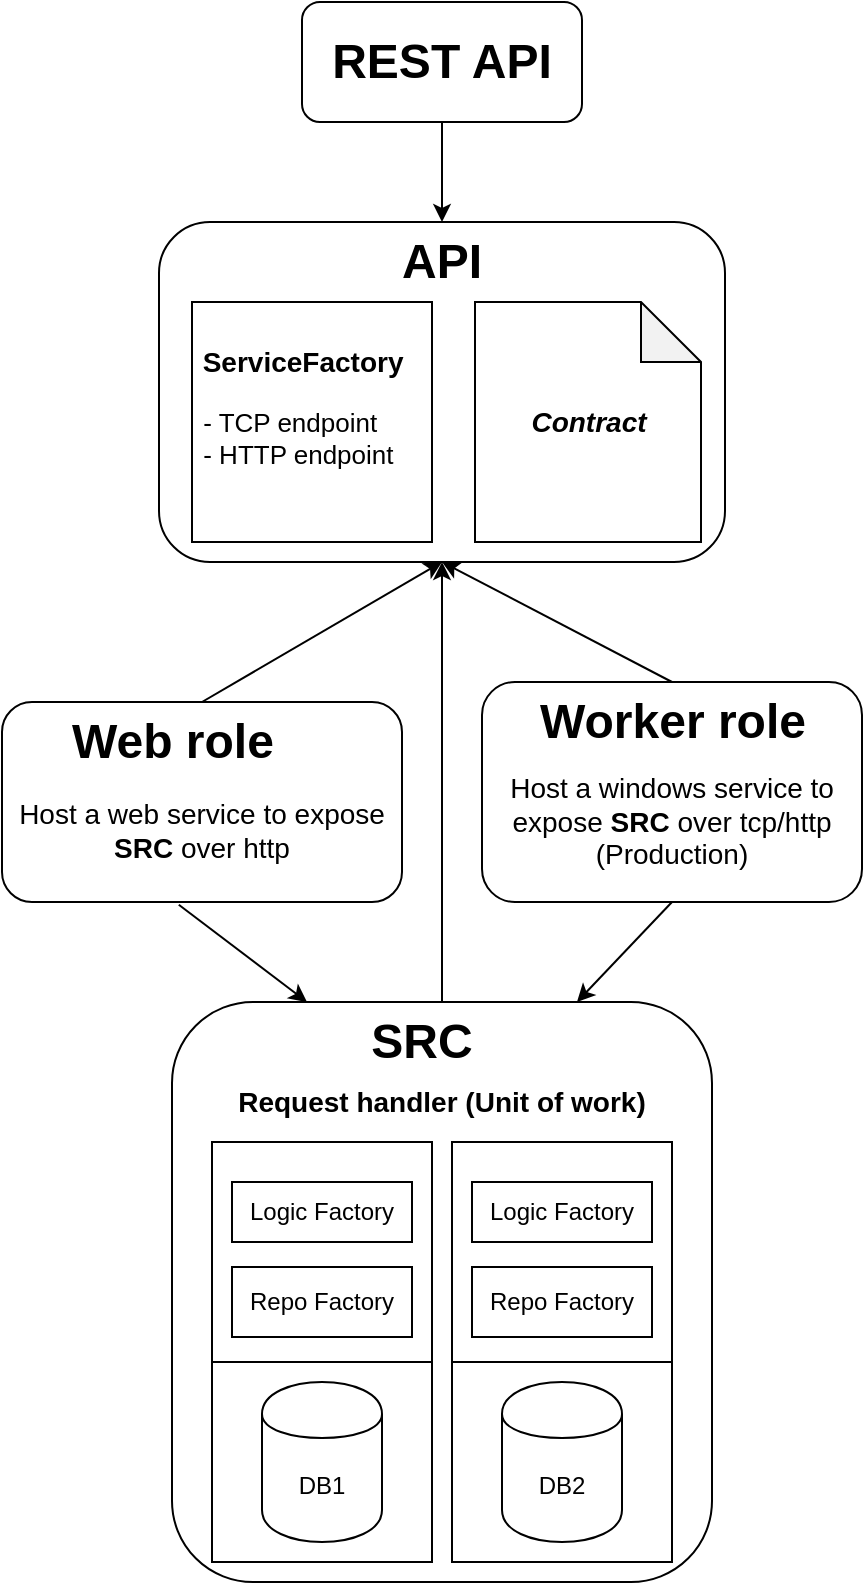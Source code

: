 <mxfile version="12.1.3" type="device" pages="1"><diagram id="-uZwOMB8YupB9O63axNw" name="Page-1"><mxGraphModel dx="1872" dy="712" grid="1" gridSize="10" guides="1" tooltips="1" connect="1" arrows="1" fold="1" page="1" pageScale="1" pageWidth="827" pageHeight="1169" math="0" shadow="0"><root><mxCell id="0"/><mxCell id="1" parent="0"/><mxCell id="32SJNhiHr0Khr-Fr_XiG-1" value="" style="rounded=1;whiteSpace=wrap;html=1;" parent="1" vertex="1"><mxGeometry x="278.5" y="160" width="283" height="170" as="geometry"/></mxCell><mxCell id="32SJNhiHr0Khr-Fr_XiG-3" value="&lt;b&gt;&lt;font style=&quot;font-size: 14px&quot;&gt;&lt;i&gt;Contract&lt;/i&gt;&lt;/font&gt;&lt;/b&gt;" style="shape=note;whiteSpace=wrap;html=1;backgroundOutline=1;darkOpacity=0.05;" parent="1" vertex="1"><mxGeometry x="436.5" y="200" width="113" height="120" as="geometry"/></mxCell><mxCell id="32SJNhiHr0Khr-Fr_XiG-5" value="&lt;font style=&quot;font-size: 12px&quot;&gt;&lt;b&gt;&lt;font style=&quot;font-size: 24px&quot;&gt;API&lt;/font&gt;&lt;/b&gt;&lt;/font&gt;" style="text;html=1;strokeColor=none;fillColor=none;align=center;verticalAlign=middle;whiteSpace=wrap;rounded=0;" parent="1" vertex="1"><mxGeometry x="400" y="170" width="40" height="20" as="geometry"/></mxCell><mxCell id="32SJNhiHr0Khr-Fr_XiG-6" value="" style="rounded=1;whiteSpace=wrap;html=1;" parent="1" vertex="1"><mxGeometry x="285" y="550" width="270" height="290" as="geometry"/></mxCell><mxCell id="32SJNhiHr0Khr-Fr_XiG-10" value="" style="rounded=0;whiteSpace=wrap;html=1;" parent="1" vertex="1"><mxGeometry x="425" y="730" width="110" height="100" as="geometry"/></mxCell><mxCell id="32SJNhiHr0Khr-Fr_XiG-8" value="DB2" style="shape=cylinder;whiteSpace=wrap;html=1;boundedLbl=1;backgroundOutline=1;" parent="1" vertex="1"><mxGeometry x="450" y="740" width="60" height="80" as="geometry"/></mxCell><mxCell id="32SJNhiHr0Khr-Fr_XiG-13" value="" style="rounded=0;whiteSpace=wrap;html=1;strokeColor=#000000;" parent="1" vertex="1"><mxGeometry x="425" y="620" width="110" height="110" as="geometry"/></mxCell><mxCell id="32SJNhiHr0Khr-Fr_XiG-12" value="Logic Factory" style="rounded=0;whiteSpace=wrap;html=1;strokeColor=#000000;" parent="1" vertex="1"><mxGeometry x="435" y="640" width="90" height="30" as="geometry"/></mxCell><mxCell id="32SJNhiHr0Khr-Fr_XiG-11" value="Repo Factory" style="rounded=0;whiteSpace=wrap;html=1;strokeColor=#000000;" parent="1" vertex="1"><mxGeometry x="435" y="682.5" width="90" height="35" as="geometry"/></mxCell><mxCell id="32SJNhiHr0Khr-Fr_XiG-16" value="" style="rounded=0;whiteSpace=wrap;html=1;" parent="1" vertex="1"><mxGeometry x="305" y="730" width="110" height="100" as="geometry"/></mxCell><mxCell id="32SJNhiHr0Khr-Fr_XiG-17" value="DB1" style="shape=cylinder;whiteSpace=wrap;html=1;boundedLbl=1;backgroundOutline=1;" parent="1" vertex="1"><mxGeometry x="330" y="740" width="60" height="80" as="geometry"/></mxCell><mxCell id="32SJNhiHr0Khr-Fr_XiG-18" value="" style="rounded=0;whiteSpace=wrap;html=1;strokeColor=#000000;" parent="1" vertex="1"><mxGeometry x="305" y="620" width="110" height="110" as="geometry"/></mxCell><mxCell id="32SJNhiHr0Khr-Fr_XiG-19" value="Logic Factory" style="rounded=0;whiteSpace=wrap;html=1;strokeColor=#000000;" parent="1" vertex="1"><mxGeometry x="315" y="640" width="90" height="30" as="geometry"/></mxCell><mxCell id="32SJNhiHr0Khr-Fr_XiG-20" value="Repo Factory" style="rounded=0;whiteSpace=wrap;html=1;strokeColor=#000000;" parent="1" vertex="1"><mxGeometry x="315" y="682.5" width="90" height="35" as="geometry"/></mxCell><mxCell id="32SJNhiHr0Khr-Fr_XiG-21" value="&lt;b&gt;&lt;font style=&quot;font-size: 14px&quot;&gt;Request handler (Unit of work)&lt;/font&gt;&lt;/b&gt;" style="text;html=1;strokeColor=none;fillColor=none;align=center;verticalAlign=middle;whiteSpace=wrap;rounded=0;" parent="1" vertex="1"><mxGeometry x="310" y="590" width="220" height="20" as="geometry"/></mxCell><mxCell id="CDAc00EbCJV6ccTfBpgI-1" value="&lt;b&gt;&lt;font style=&quot;font-size: 24px&quot;&gt;SRC&lt;/font&gt;&lt;/b&gt;" style="text;html=1;strokeColor=none;fillColor=none;align=center;verticalAlign=middle;whiteSpace=wrap;rounded=0;" parent="1" vertex="1"><mxGeometry x="390" y="560" width="40" height="20" as="geometry"/></mxCell><mxCell id="CDAc00EbCJV6ccTfBpgI-6" value="&lt;br&gt;&lt;div&gt;&lt;br&gt;&lt;/div&gt;&lt;div&gt;&lt;font style=&quot;font-size: 14px&quot;&gt;Host a web service to expose &lt;b&gt;SRC &lt;/b&gt;over http&lt;/font&gt;&lt;/div&gt;" style="rounded=1;whiteSpace=wrap;html=1;" parent="1" vertex="1"><mxGeometry x="200" y="400" width="200" height="100" as="geometry"/></mxCell><mxCell id="CDAc00EbCJV6ccTfBpgI-7" value="&lt;b&gt;&lt;font style=&quot;font-size: 24px&quot;&gt;Web role&lt;br&gt;&lt;/font&gt;&lt;/b&gt;" style="text;html=1;strokeColor=none;fillColor=none;align=center;verticalAlign=middle;whiteSpace=wrap;rounded=0;" parent="1" vertex="1"><mxGeometry x="207.5" y="410" width="155" height="20" as="geometry"/></mxCell><mxCell id="CDAc00EbCJV6ccTfBpgI-9" value="&lt;br&gt;&lt;div&gt;&lt;br&gt;&lt;/div&gt;&lt;div&gt;&lt;font style=&quot;font-size: 14px&quot;&gt;Host a windows service to expose &lt;b&gt;SRC &lt;/b&gt;over tcp/http (Production)&lt;/font&gt;&lt;/div&gt;" style="rounded=1;whiteSpace=wrap;html=1;" parent="1" vertex="1"><mxGeometry x="440" y="390" width="190" height="110" as="geometry"/></mxCell><mxCell id="CDAc00EbCJV6ccTfBpgI-10" value="&lt;b&gt;&lt;font style=&quot;font-size: 24px&quot;&gt;Worker role&lt;br&gt;&lt;/font&gt;&lt;/b&gt;" style="text;html=1;strokeColor=none;fillColor=none;align=center;verticalAlign=middle;whiteSpace=wrap;rounded=0;" parent="1" vertex="1"><mxGeometry x="457.5" y="400" width="155" height="20" as="geometry"/></mxCell><mxCell id="CDAc00EbCJV6ccTfBpgI-15" value="" style="endArrow=classic;html=1;exitX=0.442;exitY=1.014;exitDx=0;exitDy=0;exitPerimeter=0;entryX=0.25;entryY=0;entryDx=0;entryDy=0;" parent="1" source="CDAc00EbCJV6ccTfBpgI-6" target="32SJNhiHr0Khr-Fr_XiG-6" edge="1"><mxGeometry width="50" height="50" relative="1" as="geometry"><mxPoint x="240" y="830" as="sourcePoint"/><mxPoint x="290" y="780" as="targetPoint"/></mxGeometry></mxCell><mxCell id="CDAc00EbCJV6ccTfBpgI-16" value="" style="endArrow=classic;html=1;exitX=0.5;exitY=1;exitDx=0;exitDy=0;entryX=0.75;entryY=0;entryDx=0;entryDy=0;" parent="1" source="CDAc00EbCJV6ccTfBpgI-9" target="32SJNhiHr0Khr-Fr_XiG-6" edge="1"><mxGeometry width="50" height="50" relative="1" as="geometry"><mxPoint x="240" y="830" as="sourcePoint"/><mxPoint x="290" y="780" as="targetPoint"/></mxGeometry></mxCell><mxCell id="CDAc00EbCJV6ccTfBpgI-17" value="" style="endArrow=classic;html=1;" parent="1" source="32SJNhiHr0Khr-Fr_XiG-6" target="32SJNhiHr0Khr-Fr_XiG-1" edge="1"><mxGeometry width="50" height="50" relative="1" as="geometry"><mxPoint x="250" y="830" as="sourcePoint"/><mxPoint x="424" y="333" as="targetPoint"/></mxGeometry></mxCell><mxCell id="CDAc00EbCJV6ccTfBpgI-22" value="&lt;div align=&quot;left&quot;&gt;&lt;b&gt;&amp;nbsp;&lt;font style=&quot;font-size: 14px&quot;&gt;ServiceFactory&lt;/font&gt;&lt;/b&gt;&lt;/div&gt;&lt;div align=&quot;left&quot;&gt;&lt;br&gt;&lt;/div&gt;&lt;div style=&quot;font-size: 13px&quot; align=&quot;left&quot;&gt;&amp;nbsp;- TCP endpoint&lt;/div&gt;&lt;div style=&quot;font-size: 13px&quot; align=&quot;left&quot;&gt;&amp;nbsp;- HTTP endpoint&lt;br&gt;&lt;/div&gt;&lt;div&gt;&lt;br&gt;&lt;/div&gt;" style="whiteSpace=wrap;html=1;aspect=fixed;align=left;" parent="1" vertex="1"><mxGeometry x="295" y="200" width="120" height="120" as="geometry"/></mxCell><mxCell id="CDAc00EbCJV6ccTfBpgI-23" value="" style="endArrow=classic;html=1;exitX=0.5;exitY=0;exitDx=0;exitDy=0;entryX=0.5;entryY=1;entryDx=0;entryDy=0;" parent="1" source="CDAc00EbCJV6ccTfBpgI-6" target="32SJNhiHr0Khr-Fr_XiG-1" edge="1"><mxGeometry width="50" height="50" relative="1" as="geometry"><mxPoint x="270" y="910" as="sourcePoint"/><mxPoint x="280" y="350" as="targetPoint"/></mxGeometry></mxCell><mxCell id="CDAc00EbCJV6ccTfBpgI-24" value="" style="endArrow=classic;html=1;exitX=0.5;exitY=0;exitDx=0;exitDy=0;entryX=0.5;entryY=1;entryDx=0;entryDy=0;" parent="1" source="CDAc00EbCJV6ccTfBpgI-9" target="32SJNhiHr0Khr-Fr_XiG-1" edge="1"><mxGeometry width="50" height="50" relative="1" as="geometry"><mxPoint x="660" y="330" as="sourcePoint"/><mxPoint x="430" y="340" as="targetPoint"/></mxGeometry></mxCell><mxCell id="CDAc00EbCJV6ccTfBpgI-26" value="&lt;b&gt;&lt;font style=&quot;font-size: 24px&quot;&gt;REST API&lt;/font&gt;&lt;/b&gt;" style="rounded=1;whiteSpace=wrap;html=1;" parent="1" vertex="1"><mxGeometry x="350" y="50" width="140" height="60" as="geometry"/></mxCell><mxCell id="CDAc00EbCJV6ccTfBpgI-28" value="" style="endArrow=classic;html=1;exitX=0.5;exitY=1;exitDx=0;exitDy=0;entryX=0.5;entryY=0;entryDx=0;entryDy=0;" parent="1" source="CDAc00EbCJV6ccTfBpgI-26" target="32SJNhiHr0Khr-Fr_XiG-1" edge="1"><mxGeometry width="50" height="50" relative="1" as="geometry"><mxPoint x="270" y="910" as="sourcePoint"/><mxPoint x="320" y="860" as="targetPoint"/></mxGeometry></mxCell></root></mxGraphModel></diagram></mxfile>